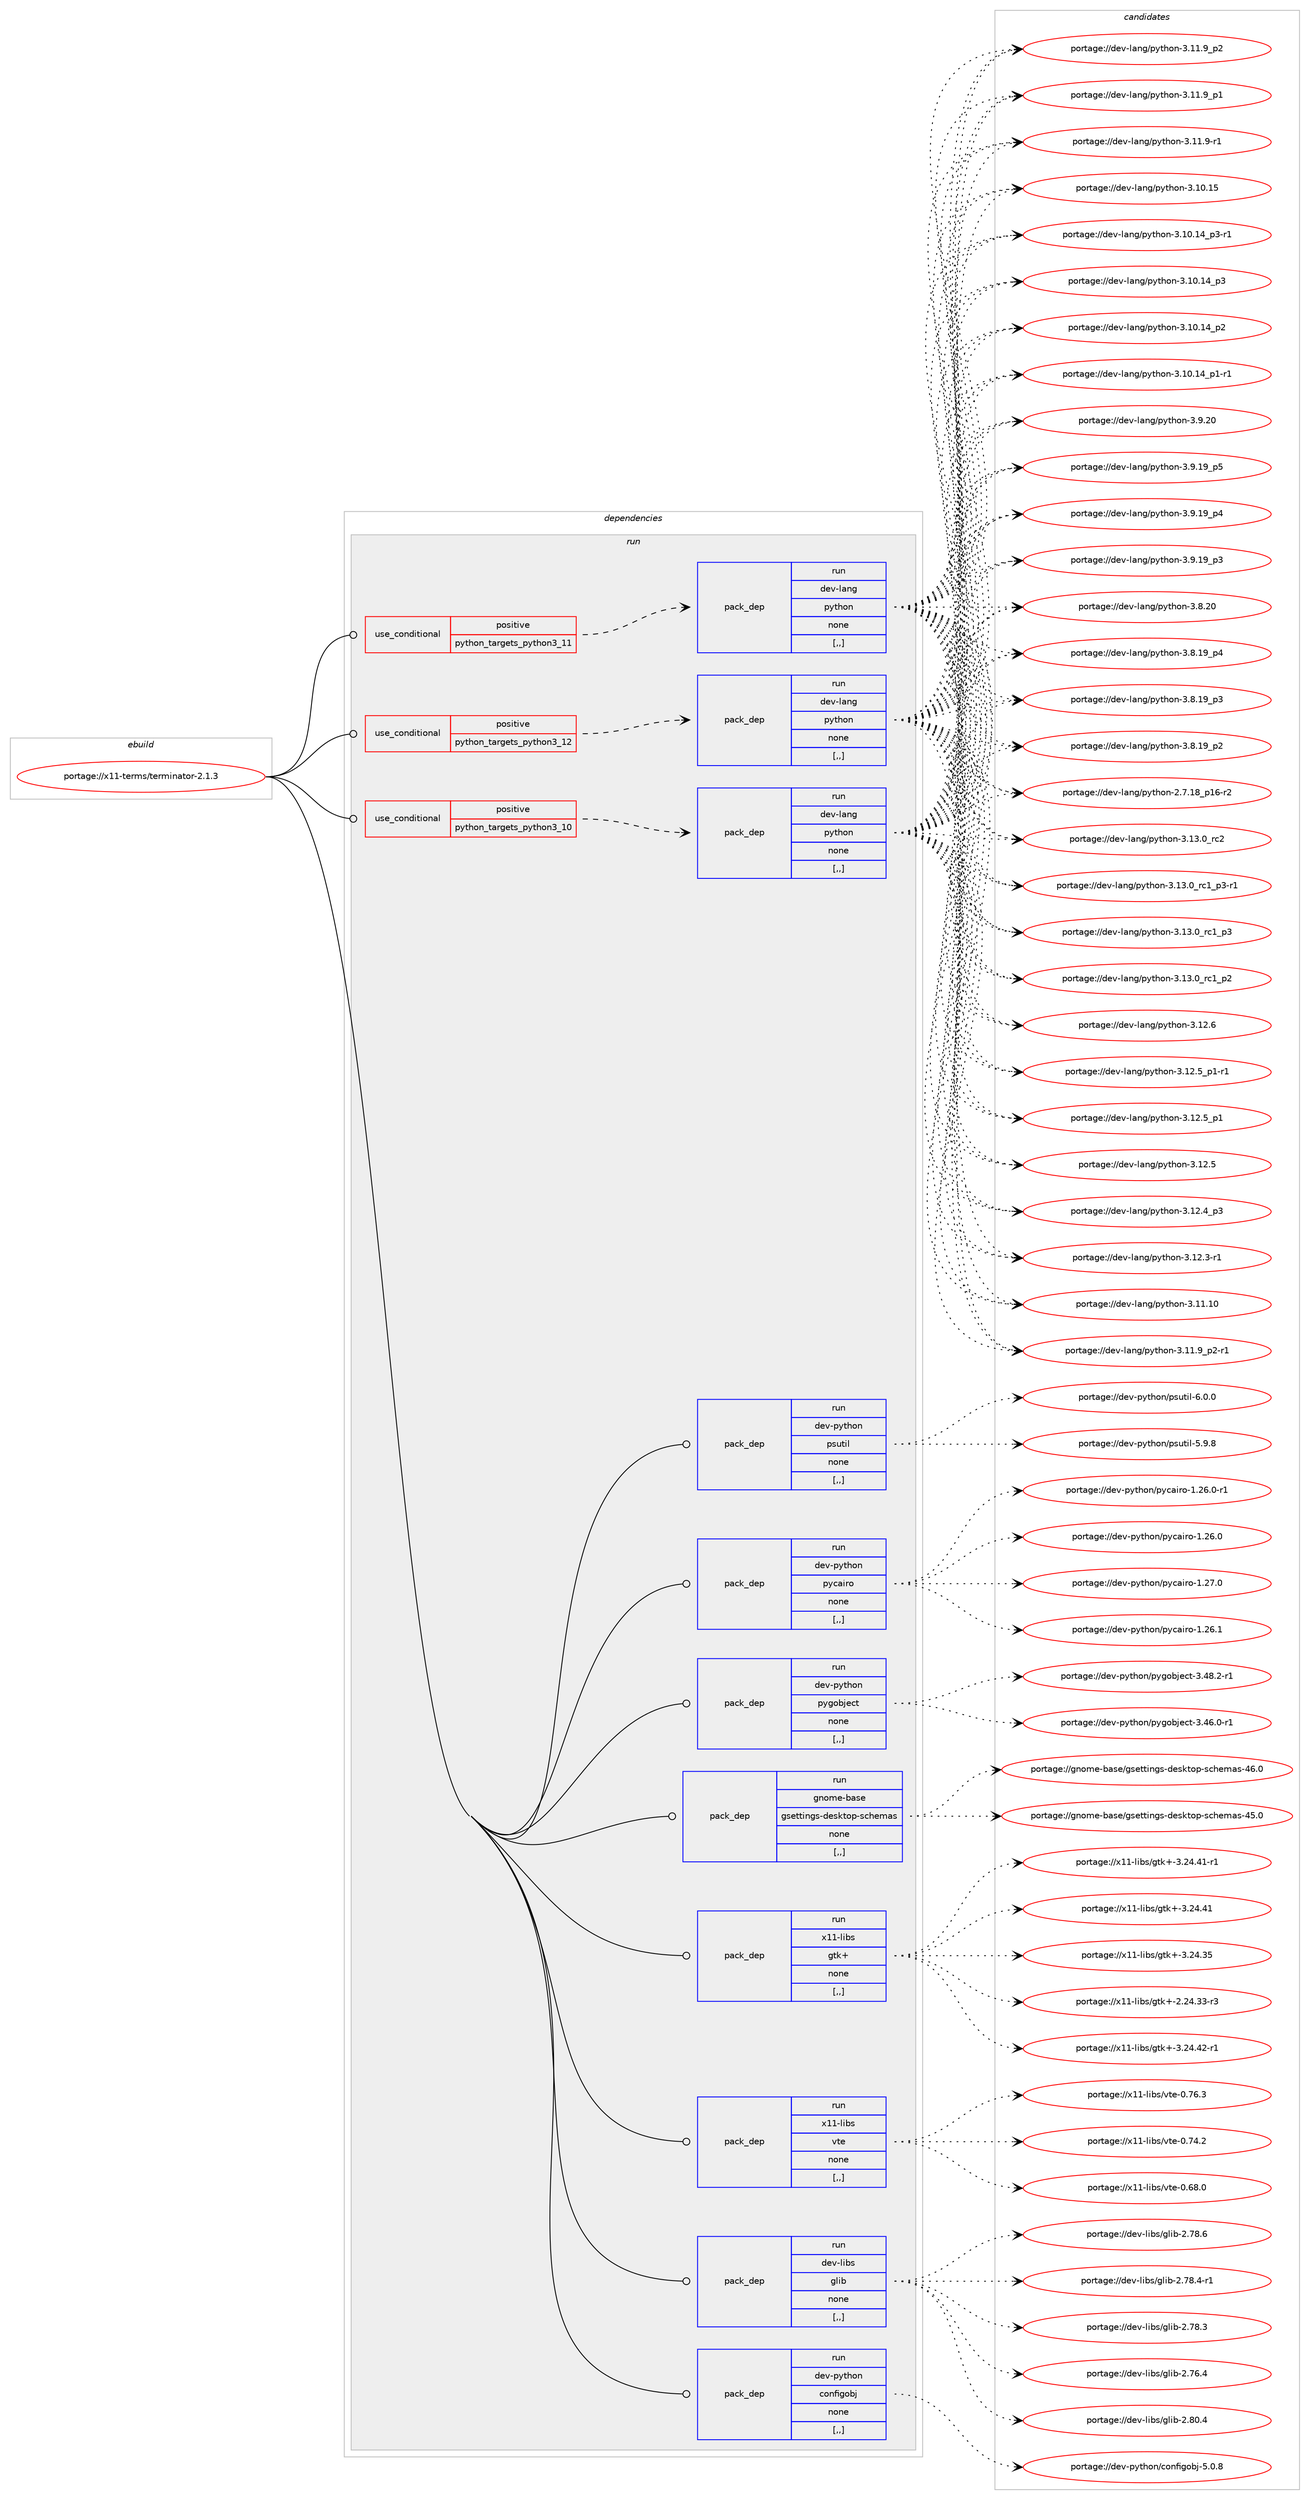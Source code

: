 digraph prolog {

# *************
# Graph options
# *************

newrank=true;
concentrate=true;
compound=true;
graph [rankdir=LR,fontname=Helvetica,fontsize=10,ranksep=1.5];#, ranksep=2.5, nodesep=0.2];
edge  [arrowhead=vee];
node  [fontname=Helvetica,fontsize=10];

# **********
# The ebuild
# **********

subgraph cluster_leftcol {
color=gray;
label=<<i>ebuild</i>>;
id [label="portage://x11-terms/terminator-2.1.3", color=red, width=4, href="../x11-terms/terminator-2.1.3.svg"];
}

# ****************
# The dependencies
# ****************

subgraph cluster_midcol {
color=gray;
label=<<i>dependencies</i>>;
subgraph cluster_compile {
fillcolor="#eeeeee";
style=filled;
label=<<i>compile</i>>;
}
subgraph cluster_compileandrun {
fillcolor="#eeeeee";
style=filled;
label=<<i>compile and run</i>>;
}
subgraph cluster_run {
fillcolor="#eeeeee";
style=filled;
label=<<i>run</i>>;
subgraph cond257838 {
dependency979636 [label=<<TABLE BORDER="0" CELLBORDER="1" CELLSPACING="0" CELLPADDING="4"><TR><TD ROWSPAN="3" CELLPADDING="10">use_conditional</TD></TR><TR><TD>positive</TD></TR><TR><TD>python_targets_python3_10</TD></TR></TABLE>>, shape=none, color=red];
subgraph pack714631 {
dependency979637 [label=<<TABLE BORDER="0" CELLBORDER="1" CELLSPACING="0" CELLPADDING="4" WIDTH="220"><TR><TD ROWSPAN="6" CELLPADDING="30">pack_dep</TD></TR><TR><TD WIDTH="110">run</TD></TR><TR><TD>dev-lang</TD></TR><TR><TD>python</TD></TR><TR><TD>none</TD></TR><TR><TD>[,,]</TD></TR></TABLE>>, shape=none, color=blue];
}
dependency979636:e -> dependency979637:w [weight=20,style="dashed",arrowhead="vee"];
}
id:e -> dependency979636:w [weight=20,style="solid",arrowhead="odot"];
subgraph cond257839 {
dependency979638 [label=<<TABLE BORDER="0" CELLBORDER="1" CELLSPACING="0" CELLPADDING="4"><TR><TD ROWSPAN="3" CELLPADDING="10">use_conditional</TD></TR><TR><TD>positive</TD></TR><TR><TD>python_targets_python3_11</TD></TR></TABLE>>, shape=none, color=red];
subgraph pack714632 {
dependency979639 [label=<<TABLE BORDER="0" CELLBORDER="1" CELLSPACING="0" CELLPADDING="4" WIDTH="220"><TR><TD ROWSPAN="6" CELLPADDING="30">pack_dep</TD></TR><TR><TD WIDTH="110">run</TD></TR><TR><TD>dev-lang</TD></TR><TR><TD>python</TD></TR><TR><TD>none</TD></TR><TR><TD>[,,]</TD></TR></TABLE>>, shape=none, color=blue];
}
dependency979638:e -> dependency979639:w [weight=20,style="dashed",arrowhead="vee"];
}
id:e -> dependency979638:w [weight=20,style="solid",arrowhead="odot"];
subgraph cond257840 {
dependency979640 [label=<<TABLE BORDER="0" CELLBORDER="1" CELLSPACING="0" CELLPADDING="4"><TR><TD ROWSPAN="3" CELLPADDING="10">use_conditional</TD></TR><TR><TD>positive</TD></TR><TR><TD>python_targets_python3_12</TD></TR></TABLE>>, shape=none, color=red];
subgraph pack714633 {
dependency979641 [label=<<TABLE BORDER="0" CELLBORDER="1" CELLSPACING="0" CELLPADDING="4" WIDTH="220"><TR><TD ROWSPAN="6" CELLPADDING="30">pack_dep</TD></TR><TR><TD WIDTH="110">run</TD></TR><TR><TD>dev-lang</TD></TR><TR><TD>python</TD></TR><TR><TD>none</TD></TR><TR><TD>[,,]</TD></TR></TABLE>>, shape=none, color=blue];
}
dependency979640:e -> dependency979641:w [weight=20,style="dashed",arrowhead="vee"];
}
id:e -> dependency979640:w [weight=20,style="solid",arrowhead="odot"];
subgraph pack714634 {
dependency979642 [label=<<TABLE BORDER="0" CELLBORDER="1" CELLSPACING="0" CELLPADDING="4" WIDTH="220"><TR><TD ROWSPAN="6" CELLPADDING="30">pack_dep</TD></TR><TR><TD WIDTH="110">run</TD></TR><TR><TD>dev-libs</TD></TR><TR><TD>glib</TD></TR><TR><TD>none</TD></TR><TR><TD>[,,]</TD></TR></TABLE>>, shape=none, color=blue];
}
id:e -> dependency979642:w [weight=20,style="solid",arrowhead="odot"];
subgraph pack714635 {
dependency979643 [label=<<TABLE BORDER="0" CELLBORDER="1" CELLSPACING="0" CELLPADDING="4" WIDTH="220"><TR><TD ROWSPAN="6" CELLPADDING="30">pack_dep</TD></TR><TR><TD WIDTH="110">run</TD></TR><TR><TD>dev-python</TD></TR><TR><TD>configobj</TD></TR><TR><TD>none</TD></TR><TR><TD>[,,]</TD></TR></TABLE>>, shape=none, color=blue];
}
id:e -> dependency979643:w [weight=20,style="solid",arrowhead="odot"];
subgraph pack714636 {
dependency979644 [label=<<TABLE BORDER="0" CELLBORDER="1" CELLSPACING="0" CELLPADDING="4" WIDTH="220"><TR><TD ROWSPAN="6" CELLPADDING="30">pack_dep</TD></TR><TR><TD WIDTH="110">run</TD></TR><TR><TD>dev-python</TD></TR><TR><TD>psutil</TD></TR><TR><TD>none</TD></TR><TR><TD>[,,]</TD></TR></TABLE>>, shape=none, color=blue];
}
id:e -> dependency979644:w [weight=20,style="solid",arrowhead="odot"];
subgraph pack714637 {
dependency979645 [label=<<TABLE BORDER="0" CELLBORDER="1" CELLSPACING="0" CELLPADDING="4" WIDTH="220"><TR><TD ROWSPAN="6" CELLPADDING="30">pack_dep</TD></TR><TR><TD WIDTH="110">run</TD></TR><TR><TD>dev-python</TD></TR><TR><TD>pycairo</TD></TR><TR><TD>none</TD></TR><TR><TD>[,,]</TD></TR></TABLE>>, shape=none, color=blue];
}
id:e -> dependency979645:w [weight=20,style="solid",arrowhead="odot"];
subgraph pack714638 {
dependency979646 [label=<<TABLE BORDER="0" CELLBORDER="1" CELLSPACING="0" CELLPADDING="4" WIDTH="220"><TR><TD ROWSPAN="6" CELLPADDING="30">pack_dep</TD></TR><TR><TD WIDTH="110">run</TD></TR><TR><TD>dev-python</TD></TR><TR><TD>pygobject</TD></TR><TR><TD>none</TD></TR><TR><TD>[,,]</TD></TR></TABLE>>, shape=none, color=blue];
}
id:e -> dependency979646:w [weight=20,style="solid",arrowhead="odot"];
subgraph pack714639 {
dependency979647 [label=<<TABLE BORDER="0" CELLBORDER="1" CELLSPACING="0" CELLPADDING="4" WIDTH="220"><TR><TD ROWSPAN="6" CELLPADDING="30">pack_dep</TD></TR><TR><TD WIDTH="110">run</TD></TR><TR><TD>gnome-base</TD></TR><TR><TD>gsettings-desktop-schemas</TD></TR><TR><TD>none</TD></TR><TR><TD>[,,]</TD></TR></TABLE>>, shape=none, color=blue];
}
id:e -> dependency979647:w [weight=20,style="solid",arrowhead="odot"];
subgraph pack714640 {
dependency979648 [label=<<TABLE BORDER="0" CELLBORDER="1" CELLSPACING="0" CELLPADDING="4" WIDTH="220"><TR><TD ROWSPAN="6" CELLPADDING="30">pack_dep</TD></TR><TR><TD WIDTH="110">run</TD></TR><TR><TD>x11-libs</TD></TR><TR><TD>gtk+</TD></TR><TR><TD>none</TD></TR><TR><TD>[,,]</TD></TR></TABLE>>, shape=none, color=blue];
}
id:e -> dependency979648:w [weight=20,style="solid",arrowhead="odot"];
subgraph pack714641 {
dependency979649 [label=<<TABLE BORDER="0" CELLBORDER="1" CELLSPACING="0" CELLPADDING="4" WIDTH="220"><TR><TD ROWSPAN="6" CELLPADDING="30">pack_dep</TD></TR><TR><TD WIDTH="110">run</TD></TR><TR><TD>x11-libs</TD></TR><TR><TD>vte</TD></TR><TR><TD>none</TD></TR><TR><TD>[,,]</TD></TR></TABLE>>, shape=none, color=blue];
}
id:e -> dependency979649:w [weight=20,style="solid",arrowhead="odot"];
}
}

# **************
# The candidates
# **************

subgraph cluster_choices {
rank=same;
color=gray;
label=<<i>candidates</i>>;

subgraph choice714631 {
color=black;
nodesep=1;
choice10010111845108971101034711212111610411111045514649514648951149950 [label="portage://dev-lang/python-3.13.0_rc2", color=red, width=4,href="../dev-lang/python-3.13.0_rc2.svg"];
choice1001011184510897110103471121211161041111104551464951464895114994995112514511449 [label="portage://dev-lang/python-3.13.0_rc1_p3-r1", color=red, width=4,href="../dev-lang/python-3.13.0_rc1_p3-r1.svg"];
choice100101118451089711010347112121116104111110455146495146489511499499511251 [label="portage://dev-lang/python-3.13.0_rc1_p3", color=red, width=4,href="../dev-lang/python-3.13.0_rc1_p3.svg"];
choice100101118451089711010347112121116104111110455146495146489511499499511250 [label="portage://dev-lang/python-3.13.0_rc1_p2", color=red, width=4,href="../dev-lang/python-3.13.0_rc1_p2.svg"];
choice10010111845108971101034711212111610411111045514649504654 [label="portage://dev-lang/python-3.12.6", color=red, width=4,href="../dev-lang/python-3.12.6.svg"];
choice1001011184510897110103471121211161041111104551464950465395112494511449 [label="portage://dev-lang/python-3.12.5_p1-r1", color=red, width=4,href="../dev-lang/python-3.12.5_p1-r1.svg"];
choice100101118451089711010347112121116104111110455146495046539511249 [label="portage://dev-lang/python-3.12.5_p1", color=red, width=4,href="../dev-lang/python-3.12.5_p1.svg"];
choice10010111845108971101034711212111610411111045514649504653 [label="portage://dev-lang/python-3.12.5", color=red, width=4,href="../dev-lang/python-3.12.5.svg"];
choice100101118451089711010347112121116104111110455146495046529511251 [label="portage://dev-lang/python-3.12.4_p3", color=red, width=4,href="../dev-lang/python-3.12.4_p3.svg"];
choice100101118451089711010347112121116104111110455146495046514511449 [label="portage://dev-lang/python-3.12.3-r1", color=red, width=4,href="../dev-lang/python-3.12.3-r1.svg"];
choice1001011184510897110103471121211161041111104551464949464948 [label="portage://dev-lang/python-3.11.10", color=red, width=4,href="../dev-lang/python-3.11.10.svg"];
choice1001011184510897110103471121211161041111104551464949465795112504511449 [label="portage://dev-lang/python-3.11.9_p2-r1", color=red, width=4,href="../dev-lang/python-3.11.9_p2-r1.svg"];
choice100101118451089711010347112121116104111110455146494946579511250 [label="portage://dev-lang/python-3.11.9_p2", color=red, width=4,href="../dev-lang/python-3.11.9_p2.svg"];
choice100101118451089711010347112121116104111110455146494946579511249 [label="portage://dev-lang/python-3.11.9_p1", color=red, width=4,href="../dev-lang/python-3.11.9_p1.svg"];
choice100101118451089711010347112121116104111110455146494946574511449 [label="portage://dev-lang/python-3.11.9-r1", color=red, width=4,href="../dev-lang/python-3.11.9-r1.svg"];
choice1001011184510897110103471121211161041111104551464948464953 [label="portage://dev-lang/python-3.10.15", color=red, width=4,href="../dev-lang/python-3.10.15.svg"];
choice100101118451089711010347112121116104111110455146494846495295112514511449 [label="portage://dev-lang/python-3.10.14_p3-r1", color=red, width=4,href="../dev-lang/python-3.10.14_p3-r1.svg"];
choice10010111845108971101034711212111610411111045514649484649529511251 [label="portage://dev-lang/python-3.10.14_p3", color=red, width=4,href="../dev-lang/python-3.10.14_p3.svg"];
choice10010111845108971101034711212111610411111045514649484649529511250 [label="portage://dev-lang/python-3.10.14_p2", color=red, width=4,href="../dev-lang/python-3.10.14_p2.svg"];
choice100101118451089711010347112121116104111110455146494846495295112494511449 [label="portage://dev-lang/python-3.10.14_p1-r1", color=red, width=4,href="../dev-lang/python-3.10.14_p1-r1.svg"];
choice10010111845108971101034711212111610411111045514657465048 [label="portage://dev-lang/python-3.9.20", color=red, width=4,href="../dev-lang/python-3.9.20.svg"];
choice100101118451089711010347112121116104111110455146574649579511253 [label="portage://dev-lang/python-3.9.19_p5", color=red, width=4,href="../dev-lang/python-3.9.19_p5.svg"];
choice100101118451089711010347112121116104111110455146574649579511252 [label="portage://dev-lang/python-3.9.19_p4", color=red, width=4,href="../dev-lang/python-3.9.19_p4.svg"];
choice100101118451089711010347112121116104111110455146574649579511251 [label="portage://dev-lang/python-3.9.19_p3", color=red, width=4,href="../dev-lang/python-3.9.19_p3.svg"];
choice10010111845108971101034711212111610411111045514656465048 [label="portage://dev-lang/python-3.8.20", color=red, width=4,href="../dev-lang/python-3.8.20.svg"];
choice100101118451089711010347112121116104111110455146564649579511252 [label="portage://dev-lang/python-3.8.19_p4", color=red, width=4,href="../dev-lang/python-3.8.19_p4.svg"];
choice100101118451089711010347112121116104111110455146564649579511251 [label="portage://dev-lang/python-3.8.19_p3", color=red, width=4,href="../dev-lang/python-3.8.19_p3.svg"];
choice100101118451089711010347112121116104111110455146564649579511250 [label="portage://dev-lang/python-3.8.19_p2", color=red, width=4,href="../dev-lang/python-3.8.19_p2.svg"];
choice100101118451089711010347112121116104111110455046554649569511249544511450 [label="portage://dev-lang/python-2.7.18_p16-r2", color=red, width=4,href="../dev-lang/python-2.7.18_p16-r2.svg"];
dependency979637:e -> choice10010111845108971101034711212111610411111045514649514648951149950:w [style=dotted,weight="100"];
dependency979637:e -> choice1001011184510897110103471121211161041111104551464951464895114994995112514511449:w [style=dotted,weight="100"];
dependency979637:e -> choice100101118451089711010347112121116104111110455146495146489511499499511251:w [style=dotted,weight="100"];
dependency979637:e -> choice100101118451089711010347112121116104111110455146495146489511499499511250:w [style=dotted,weight="100"];
dependency979637:e -> choice10010111845108971101034711212111610411111045514649504654:w [style=dotted,weight="100"];
dependency979637:e -> choice1001011184510897110103471121211161041111104551464950465395112494511449:w [style=dotted,weight="100"];
dependency979637:e -> choice100101118451089711010347112121116104111110455146495046539511249:w [style=dotted,weight="100"];
dependency979637:e -> choice10010111845108971101034711212111610411111045514649504653:w [style=dotted,weight="100"];
dependency979637:e -> choice100101118451089711010347112121116104111110455146495046529511251:w [style=dotted,weight="100"];
dependency979637:e -> choice100101118451089711010347112121116104111110455146495046514511449:w [style=dotted,weight="100"];
dependency979637:e -> choice1001011184510897110103471121211161041111104551464949464948:w [style=dotted,weight="100"];
dependency979637:e -> choice1001011184510897110103471121211161041111104551464949465795112504511449:w [style=dotted,weight="100"];
dependency979637:e -> choice100101118451089711010347112121116104111110455146494946579511250:w [style=dotted,weight="100"];
dependency979637:e -> choice100101118451089711010347112121116104111110455146494946579511249:w [style=dotted,weight="100"];
dependency979637:e -> choice100101118451089711010347112121116104111110455146494946574511449:w [style=dotted,weight="100"];
dependency979637:e -> choice1001011184510897110103471121211161041111104551464948464953:w [style=dotted,weight="100"];
dependency979637:e -> choice100101118451089711010347112121116104111110455146494846495295112514511449:w [style=dotted,weight="100"];
dependency979637:e -> choice10010111845108971101034711212111610411111045514649484649529511251:w [style=dotted,weight="100"];
dependency979637:e -> choice10010111845108971101034711212111610411111045514649484649529511250:w [style=dotted,weight="100"];
dependency979637:e -> choice100101118451089711010347112121116104111110455146494846495295112494511449:w [style=dotted,weight="100"];
dependency979637:e -> choice10010111845108971101034711212111610411111045514657465048:w [style=dotted,weight="100"];
dependency979637:e -> choice100101118451089711010347112121116104111110455146574649579511253:w [style=dotted,weight="100"];
dependency979637:e -> choice100101118451089711010347112121116104111110455146574649579511252:w [style=dotted,weight="100"];
dependency979637:e -> choice100101118451089711010347112121116104111110455146574649579511251:w [style=dotted,weight="100"];
dependency979637:e -> choice10010111845108971101034711212111610411111045514656465048:w [style=dotted,weight="100"];
dependency979637:e -> choice100101118451089711010347112121116104111110455146564649579511252:w [style=dotted,weight="100"];
dependency979637:e -> choice100101118451089711010347112121116104111110455146564649579511251:w [style=dotted,weight="100"];
dependency979637:e -> choice100101118451089711010347112121116104111110455146564649579511250:w [style=dotted,weight="100"];
dependency979637:e -> choice100101118451089711010347112121116104111110455046554649569511249544511450:w [style=dotted,weight="100"];
}
subgraph choice714632 {
color=black;
nodesep=1;
choice10010111845108971101034711212111610411111045514649514648951149950 [label="portage://dev-lang/python-3.13.0_rc2", color=red, width=4,href="../dev-lang/python-3.13.0_rc2.svg"];
choice1001011184510897110103471121211161041111104551464951464895114994995112514511449 [label="portage://dev-lang/python-3.13.0_rc1_p3-r1", color=red, width=4,href="../dev-lang/python-3.13.0_rc1_p3-r1.svg"];
choice100101118451089711010347112121116104111110455146495146489511499499511251 [label="portage://dev-lang/python-3.13.0_rc1_p3", color=red, width=4,href="../dev-lang/python-3.13.0_rc1_p3.svg"];
choice100101118451089711010347112121116104111110455146495146489511499499511250 [label="portage://dev-lang/python-3.13.0_rc1_p2", color=red, width=4,href="../dev-lang/python-3.13.0_rc1_p2.svg"];
choice10010111845108971101034711212111610411111045514649504654 [label="portage://dev-lang/python-3.12.6", color=red, width=4,href="../dev-lang/python-3.12.6.svg"];
choice1001011184510897110103471121211161041111104551464950465395112494511449 [label="portage://dev-lang/python-3.12.5_p1-r1", color=red, width=4,href="../dev-lang/python-3.12.5_p1-r1.svg"];
choice100101118451089711010347112121116104111110455146495046539511249 [label="portage://dev-lang/python-3.12.5_p1", color=red, width=4,href="../dev-lang/python-3.12.5_p1.svg"];
choice10010111845108971101034711212111610411111045514649504653 [label="portage://dev-lang/python-3.12.5", color=red, width=4,href="../dev-lang/python-3.12.5.svg"];
choice100101118451089711010347112121116104111110455146495046529511251 [label="portage://dev-lang/python-3.12.4_p3", color=red, width=4,href="../dev-lang/python-3.12.4_p3.svg"];
choice100101118451089711010347112121116104111110455146495046514511449 [label="portage://dev-lang/python-3.12.3-r1", color=red, width=4,href="../dev-lang/python-3.12.3-r1.svg"];
choice1001011184510897110103471121211161041111104551464949464948 [label="portage://dev-lang/python-3.11.10", color=red, width=4,href="../dev-lang/python-3.11.10.svg"];
choice1001011184510897110103471121211161041111104551464949465795112504511449 [label="portage://dev-lang/python-3.11.9_p2-r1", color=red, width=4,href="../dev-lang/python-3.11.9_p2-r1.svg"];
choice100101118451089711010347112121116104111110455146494946579511250 [label="portage://dev-lang/python-3.11.9_p2", color=red, width=4,href="../dev-lang/python-3.11.9_p2.svg"];
choice100101118451089711010347112121116104111110455146494946579511249 [label="portage://dev-lang/python-3.11.9_p1", color=red, width=4,href="../dev-lang/python-3.11.9_p1.svg"];
choice100101118451089711010347112121116104111110455146494946574511449 [label="portage://dev-lang/python-3.11.9-r1", color=red, width=4,href="../dev-lang/python-3.11.9-r1.svg"];
choice1001011184510897110103471121211161041111104551464948464953 [label="portage://dev-lang/python-3.10.15", color=red, width=4,href="../dev-lang/python-3.10.15.svg"];
choice100101118451089711010347112121116104111110455146494846495295112514511449 [label="portage://dev-lang/python-3.10.14_p3-r1", color=red, width=4,href="../dev-lang/python-3.10.14_p3-r1.svg"];
choice10010111845108971101034711212111610411111045514649484649529511251 [label="portage://dev-lang/python-3.10.14_p3", color=red, width=4,href="../dev-lang/python-3.10.14_p3.svg"];
choice10010111845108971101034711212111610411111045514649484649529511250 [label="portage://dev-lang/python-3.10.14_p2", color=red, width=4,href="../dev-lang/python-3.10.14_p2.svg"];
choice100101118451089711010347112121116104111110455146494846495295112494511449 [label="portage://dev-lang/python-3.10.14_p1-r1", color=red, width=4,href="../dev-lang/python-3.10.14_p1-r1.svg"];
choice10010111845108971101034711212111610411111045514657465048 [label="portage://dev-lang/python-3.9.20", color=red, width=4,href="../dev-lang/python-3.9.20.svg"];
choice100101118451089711010347112121116104111110455146574649579511253 [label="portage://dev-lang/python-3.9.19_p5", color=red, width=4,href="../dev-lang/python-3.9.19_p5.svg"];
choice100101118451089711010347112121116104111110455146574649579511252 [label="portage://dev-lang/python-3.9.19_p4", color=red, width=4,href="../dev-lang/python-3.9.19_p4.svg"];
choice100101118451089711010347112121116104111110455146574649579511251 [label="portage://dev-lang/python-3.9.19_p3", color=red, width=4,href="../dev-lang/python-3.9.19_p3.svg"];
choice10010111845108971101034711212111610411111045514656465048 [label="portage://dev-lang/python-3.8.20", color=red, width=4,href="../dev-lang/python-3.8.20.svg"];
choice100101118451089711010347112121116104111110455146564649579511252 [label="portage://dev-lang/python-3.8.19_p4", color=red, width=4,href="../dev-lang/python-3.8.19_p4.svg"];
choice100101118451089711010347112121116104111110455146564649579511251 [label="portage://dev-lang/python-3.8.19_p3", color=red, width=4,href="../dev-lang/python-3.8.19_p3.svg"];
choice100101118451089711010347112121116104111110455146564649579511250 [label="portage://dev-lang/python-3.8.19_p2", color=red, width=4,href="../dev-lang/python-3.8.19_p2.svg"];
choice100101118451089711010347112121116104111110455046554649569511249544511450 [label="portage://dev-lang/python-2.7.18_p16-r2", color=red, width=4,href="../dev-lang/python-2.7.18_p16-r2.svg"];
dependency979639:e -> choice10010111845108971101034711212111610411111045514649514648951149950:w [style=dotted,weight="100"];
dependency979639:e -> choice1001011184510897110103471121211161041111104551464951464895114994995112514511449:w [style=dotted,weight="100"];
dependency979639:e -> choice100101118451089711010347112121116104111110455146495146489511499499511251:w [style=dotted,weight="100"];
dependency979639:e -> choice100101118451089711010347112121116104111110455146495146489511499499511250:w [style=dotted,weight="100"];
dependency979639:e -> choice10010111845108971101034711212111610411111045514649504654:w [style=dotted,weight="100"];
dependency979639:e -> choice1001011184510897110103471121211161041111104551464950465395112494511449:w [style=dotted,weight="100"];
dependency979639:e -> choice100101118451089711010347112121116104111110455146495046539511249:w [style=dotted,weight="100"];
dependency979639:e -> choice10010111845108971101034711212111610411111045514649504653:w [style=dotted,weight="100"];
dependency979639:e -> choice100101118451089711010347112121116104111110455146495046529511251:w [style=dotted,weight="100"];
dependency979639:e -> choice100101118451089711010347112121116104111110455146495046514511449:w [style=dotted,weight="100"];
dependency979639:e -> choice1001011184510897110103471121211161041111104551464949464948:w [style=dotted,weight="100"];
dependency979639:e -> choice1001011184510897110103471121211161041111104551464949465795112504511449:w [style=dotted,weight="100"];
dependency979639:e -> choice100101118451089711010347112121116104111110455146494946579511250:w [style=dotted,weight="100"];
dependency979639:e -> choice100101118451089711010347112121116104111110455146494946579511249:w [style=dotted,weight="100"];
dependency979639:e -> choice100101118451089711010347112121116104111110455146494946574511449:w [style=dotted,weight="100"];
dependency979639:e -> choice1001011184510897110103471121211161041111104551464948464953:w [style=dotted,weight="100"];
dependency979639:e -> choice100101118451089711010347112121116104111110455146494846495295112514511449:w [style=dotted,weight="100"];
dependency979639:e -> choice10010111845108971101034711212111610411111045514649484649529511251:w [style=dotted,weight="100"];
dependency979639:e -> choice10010111845108971101034711212111610411111045514649484649529511250:w [style=dotted,weight="100"];
dependency979639:e -> choice100101118451089711010347112121116104111110455146494846495295112494511449:w [style=dotted,weight="100"];
dependency979639:e -> choice10010111845108971101034711212111610411111045514657465048:w [style=dotted,weight="100"];
dependency979639:e -> choice100101118451089711010347112121116104111110455146574649579511253:w [style=dotted,weight="100"];
dependency979639:e -> choice100101118451089711010347112121116104111110455146574649579511252:w [style=dotted,weight="100"];
dependency979639:e -> choice100101118451089711010347112121116104111110455146574649579511251:w [style=dotted,weight="100"];
dependency979639:e -> choice10010111845108971101034711212111610411111045514656465048:w [style=dotted,weight="100"];
dependency979639:e -> choice100101118451089711010347112121116104111110455146564649579511252:w [style=dotted,weight="100"];
dependency979639:e -> choice100101118451089711010347112121116104111110455146564649579511251:w [style=dotted,weight="100"];
dependency979639:e -> choice100101118451089711010347112121116104111110455146564649579511250:w [style=dotted,weight="100"];
dependency979639:e -> choice100101118451089711010347112121116104111110455046554649569511249544511450:w [style=dotted,weight="100"];
}
subgraph choice714633 {
color=black;
nodesep=1;
choice10010111845108971101034711212111610411111045514649514648951149950 [label="portage://dev-lang/python-3.13.0_rc2", color=red, width=4,href="../dev-lang/python-3.13.0_rc2.svg"];
choice1001011184510897110103471121211161041111104551464951464895114994995112514511449 [label="portage://dev-lang/python-3.13.0_rc1_p3-r1", color=red, width=4,href="../dev-lang/python-3.13.0_rc1_p3-r1.svg"];
choice100101118451089711010347112121116104111110455146495146489511499499511251 [label="portage://dev-lang/python-3.13.0_rc1_p3", color=red, width=4,href="../dev-lang/python-3.13.0_rc1_p3.svg"];
choice100101118451089711010347112121116104111110455146495146489511499499511250 [label="portage://dev-lang/python-3.13.0_rc1_p2", color=red, width=4,href="../dev-lang/python-3.13.0_rc1_p2.svg"];
choice10010111845108971101034711212111610411111045514649504654 [label="portage://dev-lang/python-3.12.6", color=red, width=4,href="../dev-lang/python-3.12.6.svg"];
choice1001011184510897110103471121211161041111104551464950465395112494511449 [label="portage://dev-lang/python-3.12.5_p1-r1", color=red, width=4,href="../dev-lang/python-3.12.5_p1-r1.svg"];
choice100101118451089711010347112121116104111110455146495046539511249 [label="portage://dev-lang/python-3.12.5_p1", color=red, width=4,href="../dev-lang/python-3.12.5_p1.svg"];
choice10010111845108971101034711212111610411111045514649504653 [label="portage://dev-lang/python-3.12.5", color=red, width=4,href="../dev-lang/python-3.12.5.svg"];
choice100101118451089711010347112121116104111110455146495046529511251 [label="portage://dev-lang/python-3.12.4_p3", color=red, width=4,href="../dev-lang/python-3.12.4_p3.svg"];
choice100101118451089711010347112121116104111110455146495046514511449 [label="portage://dev-lang/python-3.12.3-r1", color=red, width=4,href="../dev-lang/python-3.12.3-r1.svg"];
choice1001011184510897110103471121211161041111104551464949464948 [label="portage://dev-lang/python-3.11.10", color=red, width=4,href="../dev-lang/python-3.11.10.svg"];
choice1001011184510897110103471121211161041111104551464949465795112504511449 [label="portage://dev-lang/python-3.11.9_p2-r1", color=red, width=4,href="../dev-lang/python-3.11.9_p2-r1.svg"];
choice100101118451089711010347112121116104111110455146494946579511250 [label="portage://dev-lang/python-3.11.9_p2", color=red, width=4,href="../dev-lang/python-3.11.9_p2.svg"];
choice100101118451089711010347112121116104111110455146494946579511249 [label="portage://dev-lang/python-3.11.9_p1", color=red, width=4,href="../dev-lang/python-3.11.9_p1.svg"];
choice100101118451089711010347112121116104111110455146494946574511449 [label="portage://dev-lang/python-3.11.9-r1", color=red, width=4,href="../dev-lang/python-3.11.9-r1.svg"];
choice1001011184510897110103471121211161041111104551464948464953 [label="portage://dev-lang/python-3.10.15", color=red, width=4,href="../dev-lang/python-3.10.15.svg"];
choice100101118451089711010347112121116104111110455146494846495295112514511449 [label="portage://dev-lang/python-3.10.14_p3-r1", color=red, width=4,href="../dev-lang/python-3.10.14_p3-r1.svg"];
choice10010111845108971101034711212111610411111045514649484649529511251 [label="portage://dev-lang/python-3.10.14_p3", color=red, width=4,href="../dev-lang/python-3.10.14_p3.svg"];
choice10010111845108971101034711212111610411111045514649484649529511250 [label="portage://dev-lang/python-3.10.14_p2", color=red, width=4,href="../dev-lang/python-3.10.14_p2.svg"];
choice100101118451089711010347112121116104111110455146494846495295112494511449 [label="portage://dev-lang/python-3.10.14_p1-r1", color=red, width=4,href="../dev-lang/python-3.10.14_p1-r1.svg"];
choice10010111845108971101034711212111610411111045514657465048 [label="portage://dev-lang/python-3.9.20", color=red, width=4,href="../dev-lang/python-3.9.20.svg"];
choice100101118451089711010347112121116104111110455146574649579511253 [label="portage://dev-lang/python-3.9.19_p5", color=red, width=4,href="../dev-lang/python-3.9.19_p5.svg"];
choice100101118451089711010347112121116104111110455146574649579511252 [label="portage://dev-lang/python-3.9.19_p4", color=red, width=4,href="../dev-lang/python-3.9.19_p4.svg"];
choice100101118451089711010347112121116104111110455146574649579511251 [label="portage://dev-lang/python-3.9.19_p3", color=red, width=4,href="../dev-lang/python-3.9.19_p3.svg"];
choice10010111845108971101034711212111610411111045514656465048 [label="portage://dev-lang/python-3.8.20", color=red, width=4,href="../dev-lang/python-3.8.20.svg"];
choice100101118451089711010347112121116104111110455146564649579511252 [label="portage://dev-lang/python-3.8.19_p4", color=red, width=4,href="../dev-lang/python-3.8.19_p4.svg"];
choice100101118451089711010347112121116104111110455146564649579511251 [label="portage://dev-lang/python-3.8.19_p3", color=red, width=4,href="../dev-lang/python-3.8.19_p3.svg"];
choice100101118451089711010347112121116104111110455146564649579511250 [label="portage://dev-lang/python-3.8.19_p2", color=red, width=4,href="../dev-lang/python-3.8.19_p2.svg"];
choice100101118451089711010347112121116104111110455046554649569511249544511450 [label="portage://dev-lang/python-2.7.18_p16-r2", color=red, width=4,href="../dev-lang/python-2.7.18_p16-r2.svg"];
dependency979641:e -> choice10010111845108971101034711212111610411111045514649514648951149950:w [style=dotted,weight="100"];
dependency979641:e -> choice1001011184510897110103471121211161041111104551464951464895114994995112514511449:w [style=dotted,weight="100"];
dependency979641:e -> choice100101118451089711010347112121116104111110455146495146489511499499511251:w [style=dotted,weight="100"];
dependency979641:e -> choice100101118451089711010347112121116104111110455146495146489511499499511250:w [style=dotted,weight="100"];
dependency979641:e -> choice10010111845108971101034711212111610411111045514649504654:w [style=dotted,weight="100"];
dependency979641:e -> choice1001011184510897110103471121211161041111104551464950465395112494511449:w [style=dotted,weight="100"];
dependency979641:e -> choice100101118451089711010347112121116104111110455146495046539511249:w [style=dotted,weight="100"];
dependency979641:e -> choice10010111845108971101034711212111610411111045514649504653:w [style=dotted,weight="100"];
dependency979641:e -> choice100101118451089711010347112121116104111110455146495046529511251:w [style=dotted,weight="100"];
dependency979641:e -> choice100101118451089711010347112121116104111110455146495046514511449:w [style=dotted,weight="100"];
dependency979641:e -> choice1001011184510897110103471121211161041111104551464949464948:w [style=dotted,weight="100"];
dependency979641:e -> choice1001011184510897110103471121211161041111104551464949465795112504511449:w [style=dotted,weight="100"];
dependency979641:e -> choice100101118451089711010347112121116104111110455146494946579511250:w [style=dotted,weight="100"];
dependency979641:e -> choice100101118451089711010347112121116104111110455146494946579511249:w [style=dotted,weight="100"];
dependency979641:e -> choice100101118451089711010347112121116104111110455146494946574511449:w [style=dotted,weight="100"];
dependency979641:e -> choice1001011184510897110103471121211161041111104551464948464953:w [style=dotted,weight="100"];
dependency979641:e -> choice100101118451089711010347112121116104111110455146494846495295112514511449:w [style=dotted,weight="100"];
dependency979641:e -> choice10010111845108971101034711212111610411111045514649484649529511251:w [style=dotted,weight="100"];
dependency979641:e -> choice10010111845108971101034711212111610411111045514649484649529511250:w [style=dotted,weight="100"];
dependency979641:e -> choice100101118451089711010347112121116104111110455146494846495295112494511449:w [style=dotted,weight="100"];
dependency979641:e -> choice10010111845108971101034711212111610411111045514657465048:w [style=dotted,weight="100"];
dependency979641:e -> choice100101118451089711010347112121116104111110455146574649579511253:w [style=dotted,weight="100"];
dependency979641:e -> choice100101118451089711010347112121116104111110455146574649579511252:w [style=dotted,weight="100"];
dependency979641:e -> choice100101118451089711010347112121116104111110455146574649579511251:w [style=dotted,weight="100"];
dependency979641:e -> choice10010111845108971101034711212111610411111045514656465048:w [style=dotted,weight="100"];
dependency979641:e -> choice100101118451089711010347112121116104111110455146564649579511252:w [style=dotted,weight="100"];
dependency979641:e -> choice100101118451089711010347112121116104111110455146564649579511251:w [style=dotted,weight="100"];
dependency979641:e -> choice100101118451089711010347112121116104111110455146564649579511250:w [style=dotted,weight="100"];
dependency979641:e -> choice100101118451089711010347112121116104111110455046554649569511249544511450:w [style=dotted,weight="100"];
}
subgraph choice714634 {
color=black;
nodesep=1;
choice1001011184510810598115471031081059845504656484652 [label="portage://dev-libs/glib-2.80.4", color=red, width=4,href="../dev-libs/glib-2.80.4.svg"];
choice1001011184510810598115471031081059845504655564654 [label="portage://dev-libs/glib-2.78.6", color=red, width=4,href="../dev-libs/glib-2.78.6.svg"];
choice10010111845108105981154710310810598455046555646524511449 [label="portage://dev-libs/glib-2.78.4-r1", color=red, width=4,href="../dev-libs/glib-2.78.4-r1.svg"];
choice1001011184510810598115471031081059845504655564651 [label="portage://dev-libs/glib-2.78.3", color=red, width=4,href="../dev-libs/glib-2.78.3.svg"];
choice1001011184510810598115471031081059845504655544652 [label="portage://dev-libs/glib-2.76.4", color=red, width=4,href="../dev-libs/glib-2.76.4.svg"];
dependency979642:e -> choice1001011184510810598115471031081059845504656484652:w [style=dotted,weight="100"];
dependency979642:e -> choice1001011184510810598115471031081059845504655564654:w [style=dotted,weight="100"];
dependency979642:e -> choice10010111845108105981154710310810598455046555646524511449:w [style=dotted,weight="100"];
dependency979642:e -> choice1001011184510810598115471031081059845504655564651:w [style=dotted,weight="100"];
dependency979642:e -> choice1001011184510810598115471031081059845504655544652:w [style=dotted,weight="100"];
}
subgraph choice714635 {
color=black;
nodesep=1;
choice10010111845112121116104111110479911111010210510311198106455346484656 [label="portage://dev-python/configobj-5.0.8", color=red, width=4,href="../dev-python/configobj-5.0.8.svg"];
dependency979643:e -> choice10010111845112121116104111110479911111010210510311198106455346484656:w [style=dotted,weight="100"];
}
subgraph choice714636 {
color=black;
nodesep=1;
choice1001011184511212111610411111047112115117116105108455446484648 [label="portage://dev-python/psutil-6.0.0", color=red, width=4,href="../dev-python/psutil-6.0.0.svg"];
choice1001011184511212111610411111047112115117116105108455346574656 [label="portage://dev-python/psutil-5.9.8", color=red, width=4,href="../dev-python/psutil-5.9.8.svg"];
dependency979644:e -> choice1001011184511212111610411111047112115117116105108455446484648:w [style=dotted,weight="100"];
dependency979644:e -> choice1001011184511212111610411111047112115117116105108455346574656:w [style=dotted,weight="100"];
}
subgraph choice714637 {
color=black;
nodesep=1;
choice1001011184511212111610411111047112121999710511411145494650554648 [label="portage://dev-python/pycairo-1.27.0", color=red, width=4,href="../dev-python/pycairo-1.27.0.svg"];
choice1001011184511212111610411111047112121999710511411145494650544649 [label="portage://dev-python/pycairo-1.26.1", color=red, width=4,href="../dev-python/pycairo-1.26.1.svg"];
choice10010111845112121116104111110471121219997105114111454946505446484511449 [label="portage://dev-python/pycairo-1.26.0-r1", color=red, width=4,href="../dev-python/pycairo-1.26.0-r1.svg"];
choice1001011184511212111610411111047112121999710511411145494650544648 [label="portage://dev-python/pycairo-1.26.0", color=red, width=4,href="../dev-python/pycairo-1.26.0.svg"];
dependency979645:e -> choice1001011184511212111610411111047112121999710511411145494650554648:w [style=dotted,weight="100"];
dependency979645:e -> choice1001011184511212111610411111047112121999710511411145494650544649:w [style=dotted,weight="100"];
dependency979645:e -> choice10010111845112121116104111110471121219997105114111454946505446484511449:w [style=dotted,weight="100"];
dependency979645:e -> choice1001011184511212111610411111047112121999710511411145494650544648:w [style=dotted,weight="100"];
}
subgraph choice714638 {
color=black;
nodesep=1;
choice10010111845112121116104111110471121211031119810610199116455146525646504511449 [label="portage://dev-python/pygobject-3.48.2-r1", color=red, width=4,href="../dev-python/pygobject-3.48.2-r1.svg"];
choice10010111845112121116104111110471121211031119810610199116455146525446484511449 [label="portage://dev-python/pygobject-3.46.0-r1", color=red, width=4,href="../dev-python/pygobject-3.46.0-r1.svg"];
dependency979646:e -> choice10010111845112121116104111110471121211031119810610199116455146525646504511449:w [style=dotted,weight="100"];
dependency979646:e -> choice10010111845112121116104111110471121211031119810610199116455146525446484511449:w [style=dotted,weight="100"];
}
subgraph choice714639 {
color=black;
nodesep=1;
choice10311011110910145989711510147103115101116116105110103115451001011151071161111124511599104101109971154552544648 [label="portage://gnome-base/gsettings-desktop-schemas-46.0", color=red, width=4,href="../gnome-base/gsettings-desktop-schemas-46.0.svg"];
choice10311011110910145989711510147103115101116116105110103115451001011151071161111124511599104101109971154552534648 [label="portage://gnome-base/gsettings-desktop-schemas-45.0", color=red, width=4,href="../gnome-base/gsettings-desktop-schemas-45.0.svg"];
dependency979647:e -> choice10311011110910145989711510147103115101116116105110103115451001011151071161111124511599104101109971154552544648:w [style=dotted,weight="100"];
dependency979647:e -> choice10311011110910145989711510147103115101116116105110103115451001011151071161111124511599104101109971154552534648:w [style=dotted,weight="100"];
}
subgraph choice714640 {
color=black;
nodesep=1;
choice12049494510810598115471031161074345514650524652504511449 [label="portage://x11-libs/gtk+-3.24.42-r1", color=red, width=4,href="../x11-libs/gtk+-3.24.42-r1.svg"];
choice12049494510810598115471031161074345514650524652494511449 [label="portage://x11-libs/gtk+-3.24.41-r1", color=red, width=4,href="../x11-libs/gtk+-3.24.41-r1.svg"];
choice1204949451081059811547103116107434551465052465249 [label="portage://x11-libs/gtk+-3.24.41", color=red, width=4,href="../x11-libs/gtk+-3.24.41.svg"];
choice1204949451081059811547103116107434551465052465153 [label="portage://x11-libs/gtk+-3.24.35", color=red, width=4,href="../x11-libs/gtk+-3.24.35.svg"];
choice12049494510810598115471031161074345504650524651514511451 [label="portage://x11-libs/gtk+-2.24.33-r3", color=red, width=4,href="../x11-libs/gtk+-2.24.33-r3.svg"];
dependency979648:e -> choice12049494510810598115471031161074345514650524652504511449:w [style=dotted,weight="100"];
dependency979648:e -> choice12049494510810598115471031161074345514650524652494511449:w [style=dotted,weight="100"];
dependency979648:e -> choice1204949451081059811547103116107434551465052465249:w [style=dotted,weight="100"];
dependency979648:e -> choice1204949451081059811547103116107434551465052465153:w [style=dotted,weight="100"];
dependency979648:e -> choice12049494510810598115471031161074345504650524651514511451:w [style=dotted,weight="100"];
}
subgraph choice714641 {
color=black;
nodesep=1;
choice120494945108105981154711811610145484655544651 [label="portage://x11-libs/vte-0.76.3", color=red, width=4,href="../x11-libs/vte-0.76.3.svg"];
choice120494945108105981154711811610145484655524650 [label="portage://x11-libs/vte-0.74.2", color=red, width=4,href="../x11-libs/vte-0.74.2.svg"];
choice120494945108105981154711811610145484654564648 [label="portage://x11-libs/vte-0.68.0", color=red, width=4,href="../x11-libs/vte-0.68.0.svg"];
dependency979649:e -> choice120494945108105981154711811610145484655544651:w [style=dotted,weight="100"];
dependency979649:e -> choice120494945108105981154711811610145484655524650:w [style=dotted,weight="100"];
dependency979649:e -> choice120494945108105981154711811610145484654564648:w [style=dotted,weight="100"];
}
}

}
